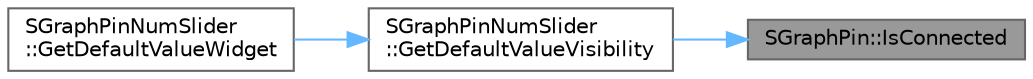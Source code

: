 digraph "SGraphPin::IsConnected"
{
 // INTERACTIVE_SVG=YES
 // LATEX_PDF_SIZE
  bgcolor="transparent";
  edge [fontname=Helvetica,fontsize=10,labelfontname=Helvetica,labelfontsize=10];
  node [fontname=Helvetica,fontsize=10,shape=box,height=0.2,width=0.4];
  rankdir="RL";
  Node1 [id="Node000001",label="SGraphPin::IsConnected",height=0.2,width=0.4,color="gray40", fillcolor="grey60", style="filled", fontcolor="black",tooltip=" "];
  Node1 -> Node2 [id="edge1_Node000001_Node000002",dir="back",color="steelblue1",style="solid",tooltip=" "];
  Node2 [id="Node000002",label="SGraphPinNumSlider\l::GetDefaultValueVisibility",height=0.2,width=0.4,color="grey40", fillcolor="white", style="filled",URL="$d2/d92/classSGraphPinNumSlider.html#a3d775e7359321b322490f52506f09181",tooltip=" "];
  Node2 -> Node3 [id="edge2_Node000002_Node000003",dir="back",color="steelblue1",style="solid",tooltip=" "];
  Node3 [id="Node000003",label="SGraphPinNumSlider\l::GetDefaultValueWidget",height=0.2,width=0.4,color="grey40", fillcolor="white", style="filled",URL="$d2/d92/classSGraphPinNumSlider.html#a2a70cd205829250c266951ef60333826",tooltip="Build the widget we should put into the 'default value' space, shown when nothing connected."];
}
